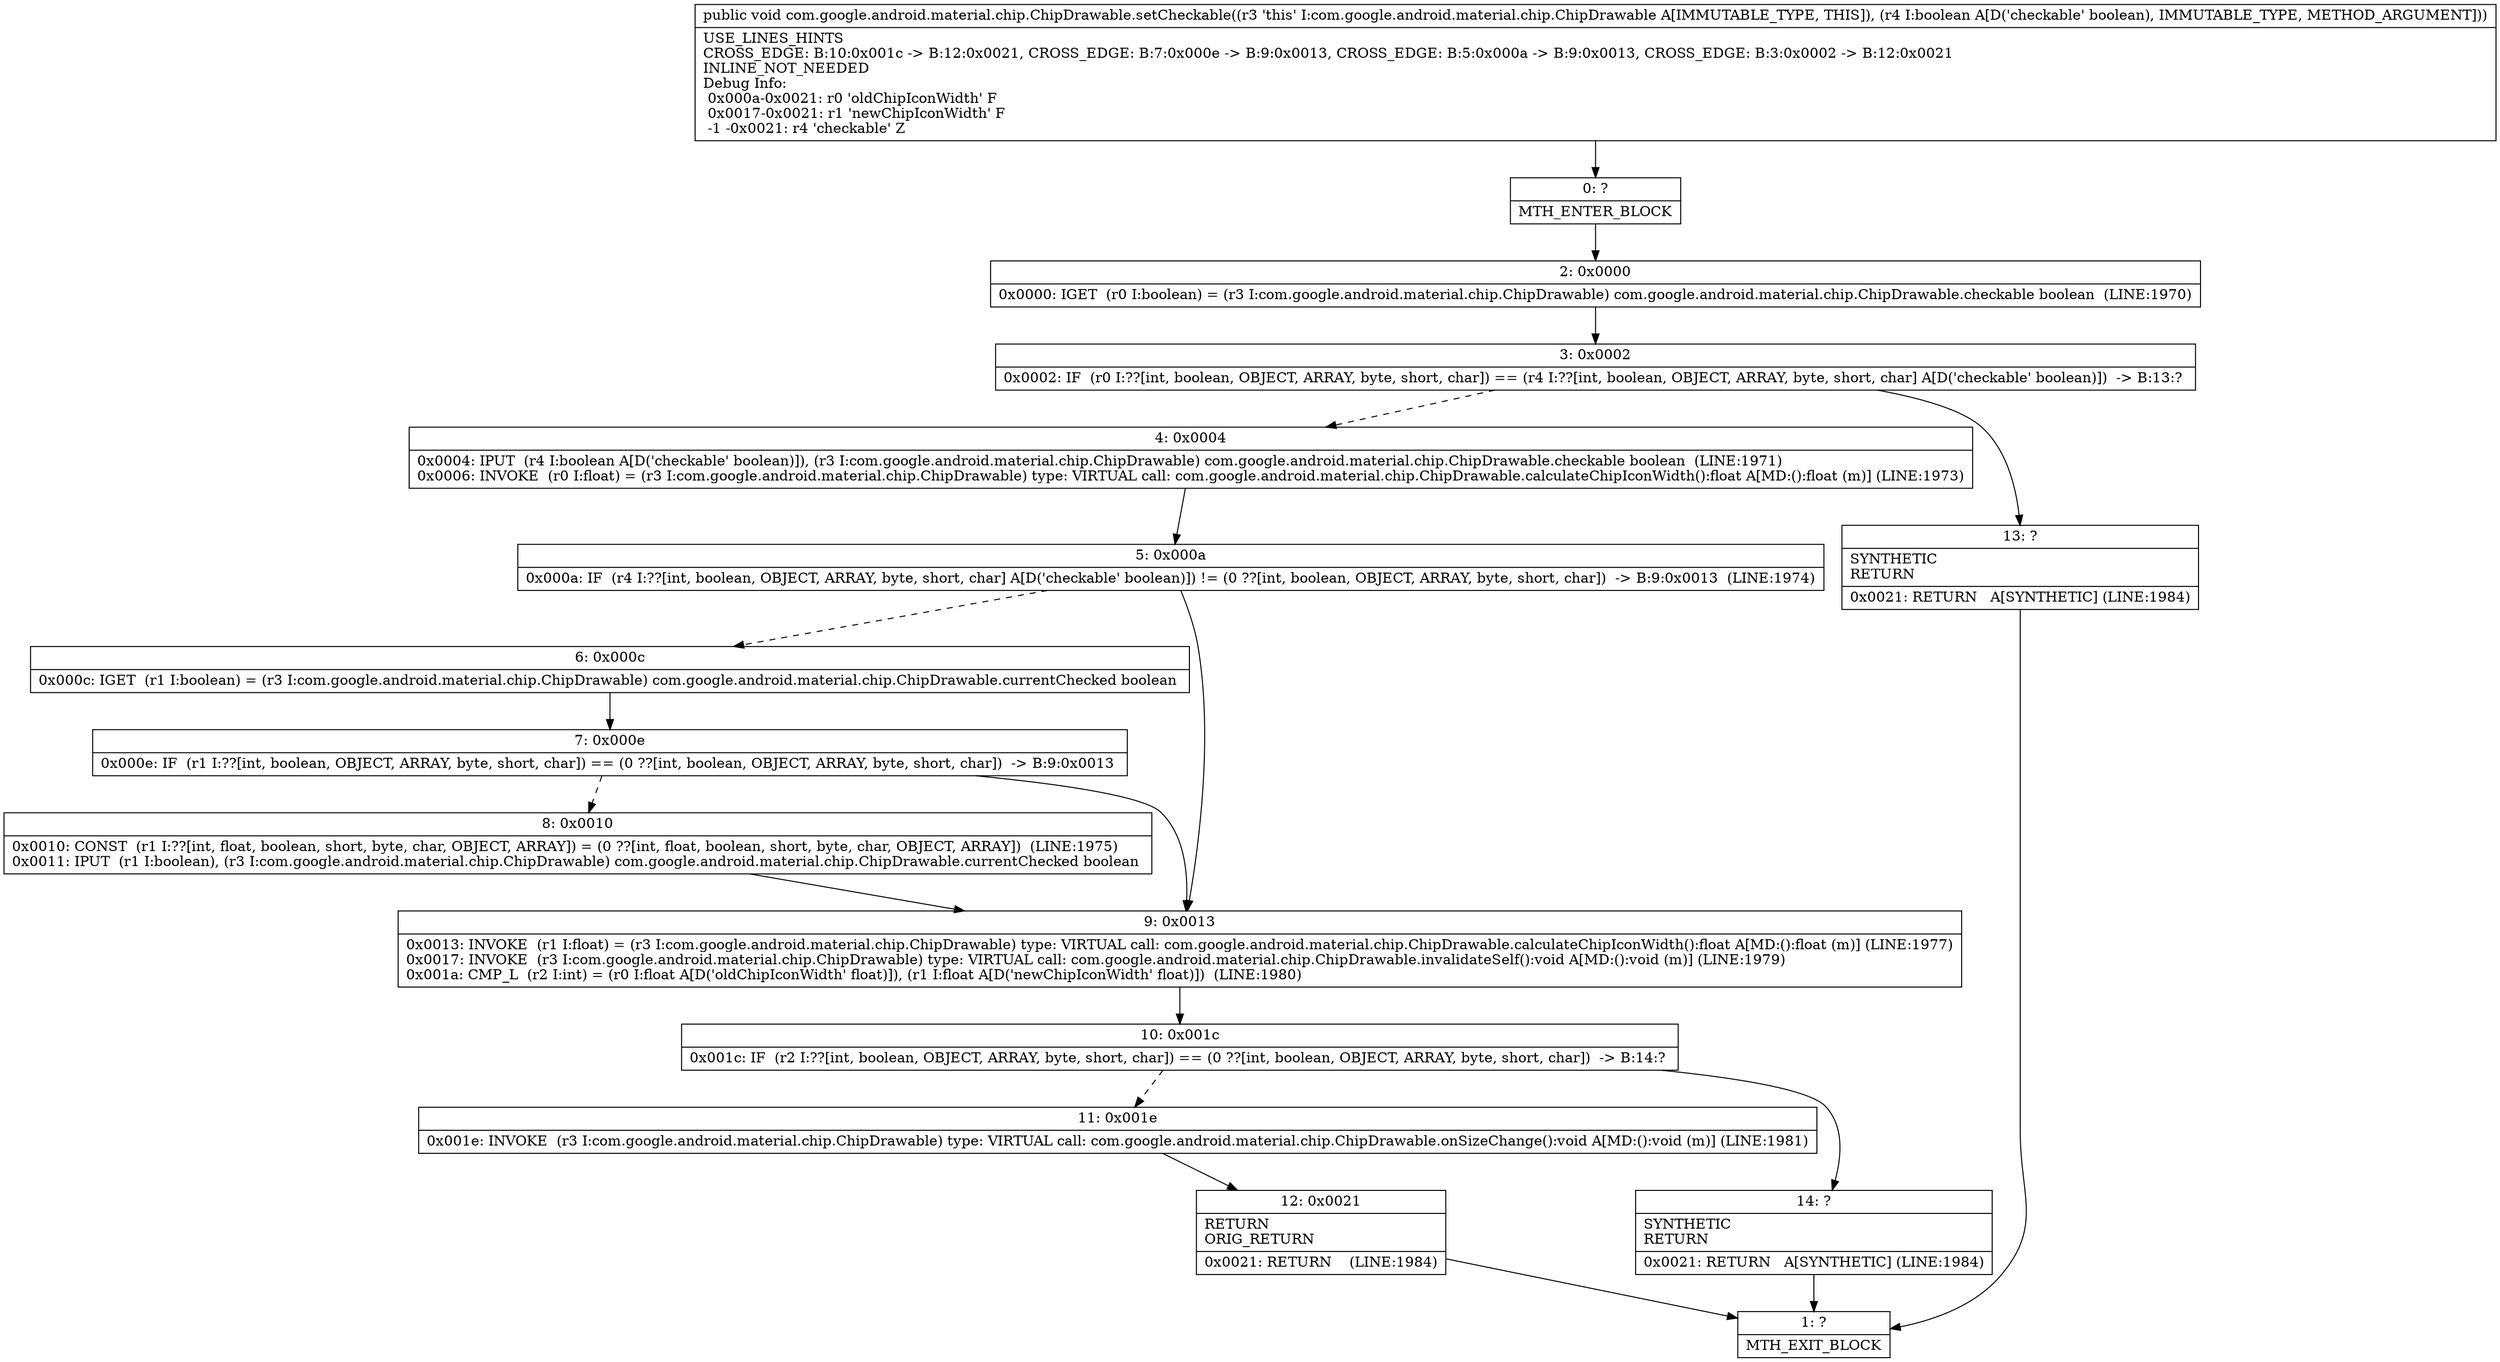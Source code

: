 digraph "CFG forcom.google.android.material.chip.ChipDrawable.setCheckable(Z)V" {
Node_0 [shape=record,label="{0\:\ ?|MTH_ENTER_BLOCK\l}"];
Node_2 [shape=record,label="{2\:\ 0x0000|0x0000: IGET  (r0 I:boolean) = (r3 I:com.google.android.material.chip.ChipDrawable) com.google.android.material.chip.ChipDrawable.checkable boolean  (LINE:1970)\l}"];
Node_3 [shape=record,label="{3\:\ 0x0002|0x0002: IF  (r0 I:??[int, boolean, OBJECT, ARRAY, byte, short, char]) == (r4 I:??[int, boolean, OBJECT, ARRAY, byte, short, char] A[D('checkable' boolean)])  \-\> B:13:? \l}"];
Node_4 [shape=record,label="{4\:\ 0x0004|0x0004: IPUT  (r4 I:boolean A[D('checkable' boolean)]), (r3 I:com.google.android.material.chip.ChipDrawable) com.google.android.material.chip.ChipDrawable.checkable boolean  (LINE:1971)\l0x0006: INVOKE  (r0 I:float) = (r3 I:com.google.android.material.chip.ChipDrawable) type: VIRTUAL call: com.google.android.material.chip.ChipDrawable.calculateChipIconWidth():float A[MD:():float (m)] (LINE:1973)\l}"];
Node_5 [shape=record,label="{5\:\ 0x000a|0x000a: IF  (r4 I:??[int, boolean, OBJECT, ARRAY, byte, short, char] A[D('checkable' boolean)]) != (0 ??[int, boolean, OBJECT, ARRAY, byte, short, char])  \-\> B:9:0x0013  (LINE:1974)\l}"];
Node_6 [shape=record,label="{6\:\ 0x000c|0x000c: IGET  (r1 I:boolean) = (r3 I:com.google.android.material.chip.ChipDrawable) com.google.android.material.chip.ChipDrawable.currentChecked boolean \l}"];
Node_7 [shape=record,label="{7\:\ 0x000e|0x000e: IF  (r1 I:??[int, boolean, OBJECT, ARRAY, byte, short, char]) == (0 ??[int, boolean, OBJECT, ARRAY, byte, short, char])  \-\> B:9:0x0013 \l}"];
Node_8 [shape=record,label="{8\:\ 0x0010|0x0010: CONST  (r1 I:??[int, float, boolean, short, byte, char, OBJECT, ARRAY]) = (0 ??[int, float, boolean, short, byte, char, OBJECT, ARRAY])  (LINE:1975)\l0x0011: IPUT  (r1 I:boolean), (r3 I:com.google.android.material.chip.ChipDrawable) com.google.android.material.chip.ChipDrawable.currentChecked boolean \l}"];
Node_9 [shape=record,label="{9\:\ 0x0013|0x0013: INVOKE  (r1 I:float) = (r3 I:com.google.android.material.chip.ChipDrawable) type: VIRTUAL call: com.google.android.material.chip.ChipDrawable.calculateChipIconWidth():float A[MD:():float (m)] (LINE:1977)\l0x0017: INVOKE  (r3 I:com.google.android.material.chip.ChipDrawable) type: VIRTUAL call: com.google.android.material.chip.ChipDrawable.invalidateSelf():void A[MD:():void (m)] (LINE:1979)\l0x001a: CMP_L  (r2 I:int) = (r0 I:float A[D('oldChipIconWidth' float)]), (r1 I:float A[D('newChipIconWidth' float)])  (LINE:1980)\l}"];
Node_10 [shape=record,label="{10\:\ 0x001c|0x001c: IF  (r2 I:??[int, boolean, OBJECT, ARRAY, byte, short, char]) == (0 ??[int, boolean, OBJECT, ARRAY, byte, short, char])  \-\> B:14:? \l}"];
Node_11 [shape=record,label="{11\:\ 0x001e|0x001e: INVOKE  (r3 I:com.google.android.material.chip.ChipDrawable) type: VIRTUAL call: com.google.android.material.chip.ChipDrawable.onSizeChange():void A[MD:():void (m)] (LINE:1981)\l}"];
Node_12 [shape=record,label="{12\:\ 0x0021|RETURN\lORIG_RETURN\l|0x0021: RETURN    (LINE:1984)\l}"];
Node_1 [shape=record,label="{1\:\ ?|MTH_EXIT_BLOCK\l}"];
Node_14 [shape=record,label="{14\:\ ?|SYNTHETIC\lRETURN\l|0x0021: RETURN   A[SYNTHETIC] (LINE:1984)\l}"];
Node_13 [shape=record,label="{13\:\ ?|SYNTHETIC\lRETURN\l|0x0021: RETURN   A[SYNTHETIC] (LINE:1984)\l}"];
MethodNode[shape=record,label="{public void com.google.android.material.chip.ChipDrawable.setCheckable((r3 'this' I:com.google.android.material.chip.ChipDrawable A[IMMUTABLE_TYPE, THIS]), (r4 I:boolean A[D('checkable' boolean), IMMUTABLE_TYPE, METHOD_ARGUMENT]))  | USE_LINES_HINTS\lCROSS_EDGE: B:10:0x001c \-\> B:12:0x0021, CROSS_EDGE: B:7:0x000e \-\> B:9:0x0013, CROSS_EDGE: B:5:0x000a \-\> B:9:0x0013, CROSS_EDGE: B:3:0x0002 \-\> B:12:0x0021\lINLINE_NOT_NEEDED\lDebug Info:\l  0x000a\-0x0021: r0 'oldChipIconWidth' F\l  0x0017\-0x0021: r1 'newChipIconWidth' F\l  \-1 \-0x0021: r4 'checkable' Z\l}"];
MethodNode -> Node_0;Node_0 -> Node_2;
Node_2 -> Node_3;
Node_3 -> Node_4[style=dashed];
Node_3 -> Node_13;
Node_4 -> Node_5;
Node_5 -> Node_6[style=dashed];
Node_5 -> Node_9;
Node_6 -> Node_7;
Node_7 -> Node_8[style=dashed];
Node_7 -> Node_9;
Node_8 -> Node_9;
Node_9 -> Node_10;
Node_10 -> Node_11[style=dashed];
Node_10 -> Node_14;
Node_11 -> Node_12;
Node_12 -> Node_1;
Node_14 -> Node_1;
Node_13 -> Node_1;
}


